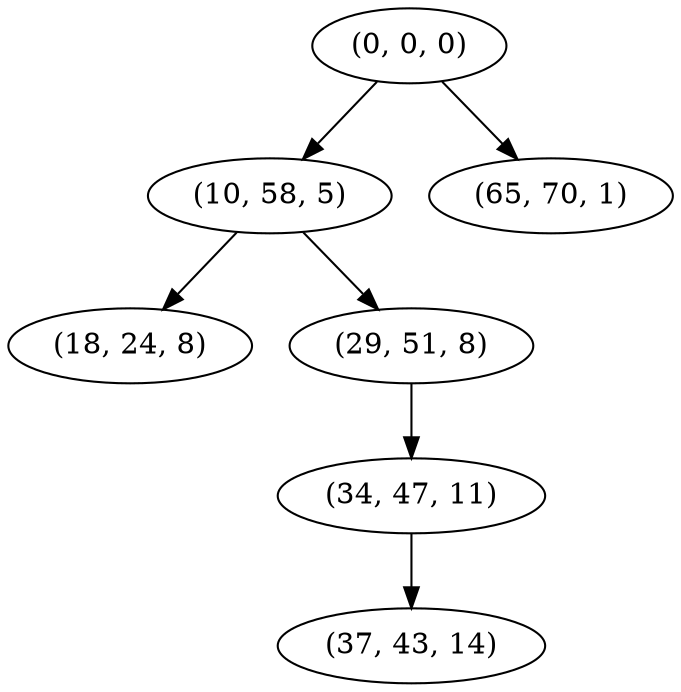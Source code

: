 digraph tree {
    "(0, 0, 0)";
    "(10, 58, 5)";
    "(18, 24, 8)";
    "(29, 51, 8)";
    "(34, 47, 11)";
    "(37, 43, 14)";
    "(65, 70, 1)";
    "(0, 0, 0)" -> "(10, 58, 5)";
    "(0, 0, 0)" -> "(65, 70, 1)";
    "(10, 58, 5)" -> "(18, 24, 8)";
    "(10, 58, 5)" -> "(29, 51, 8)";
    "(29, 51, 8)" -> "(34, 47, 11)";
    "(34, 47, 11)" -> "(37, 43, 14)";
}
